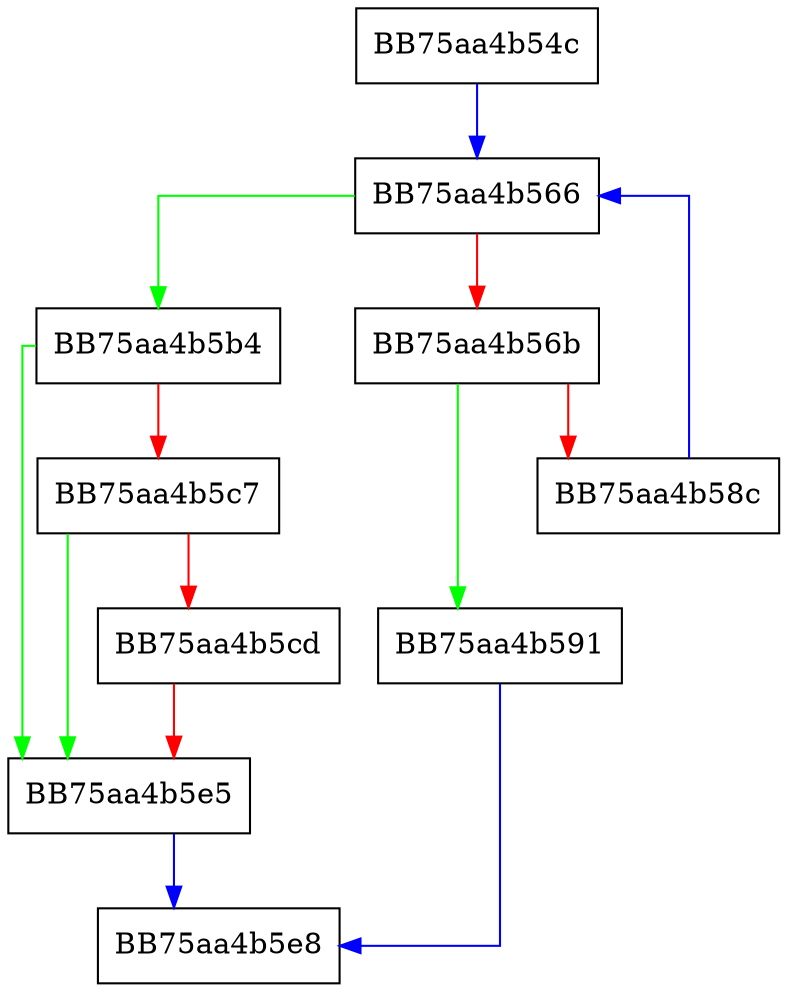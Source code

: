 digraph RestoreSectionRawSize {
  node [shape="box"];
  graph [splines=ortho];
  BB75aa4b54c -> BB75aa4b566 [color="blue"];
  BB75aa4b566 -> BB75aa4b5b4 [color="green"];
  BB75aa4b566 -> BB75aa4b56b [color="red"];
  BB75aa4b56b -> BB75aa4b591 [color="green"];
  BB75aa4b56b -> BB75aa4b58c [color="red"];
  BB75aa4b58c -> BB75aa4b566 [color="blue"];
  BB75aa4b591 -> BB75aa4b5e8 [color="blue"];
  BB75aa4b5b4 -> BB75aa4b5e5 [color="green"];
  BB75aa4b5b4 -> BB75aa4b5c7 [color="red"];
  BB75aa4b5c7 -> BB75aa4b5e5 [color="green"];
  BB75aa4b5c7 -> BB75aa4b5cd [color="red"];
  BB75aa4b5cd -> BB75aa4b5e5 [color="red"];
  BB75aa4b5e5 -> BB75aa4b5e8 [color="blue"];
}